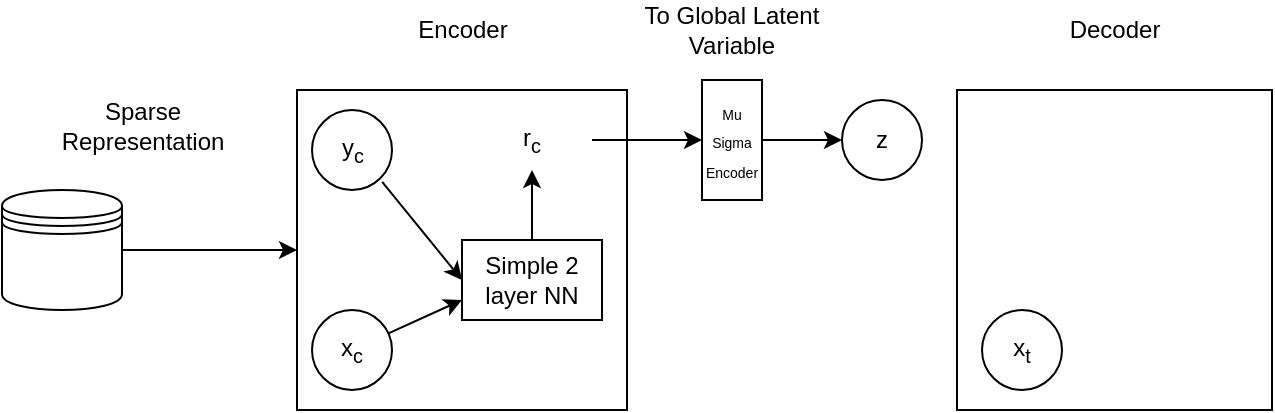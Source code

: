 <mxfile version="24.4.10" type="google">
  <diagram name="Page-1" id="dbtt9XiwAhGjqpSLE_lx">
    <mxGraphModel dx="543" dy="519" grid="1" gridSize="10" guides="1" tooltips="1" connect="1" arrows="1" fold="1" page="1" pageScale="1" pageWidth="850" pageHeight="1100" math="0" shadow="0">
      <root>
        <mxCell id="0" />
        <mxCell id="1" parent="0" />
        <mxCell id="qJrkm-ZspbYMS6G1BwEY-2" value="" style="rounded=0;whiteSpace=wrap;html=1;rotation=-90;" vertex="1" parent="1">
          <mxGeometry x="180" y="202.5" width="160" height="165" as="geometry" />
        </mxCell>
        <mxCell id="qJrkm-ZspbYMS6G1BwEY-3" value="" style="shape=datastore;whiteSpace=wrap;html=1;" vertex="1" parent="1">
          <mxGeometry x="30" y="255" width="60" height="60" as="geometry" />
        </mxCell>
        <mxCell id="qJrkm-ZspbYMS6G1BwEY-5" value="Encoder" style="text;html=1;align=center;verticalAlign=middle;resizable=0;points=[];autosize=1;strokeColor=none;fillColor=none;" vertex="1" parent="1">
          <mxGeometry x="225" y="160" width="70" height="30" as="geometry" />
        </mxCell>
        <mxCell id="qJrkm-ZspbYMS6G1BwEY-7" value="" style="rounded=0;whiteSpace=wrap;html=1;rotation=-90;" vertex="1" parent="1">
          <mxGeometry x="506.25" y="206.25" width="160" height="157.5" as="geometry" />
        </mxCell>
        <mxCell id="qJrkm-ZspbYMS6G1BwEY-8" value="Decoder" style="text;html=1;align=center;verticalAlign=middle;resizable=0;points=[];autosize=1;strokeColor=none;fillColor=none;" vertex="1" parent="1">
          <mxGeometry x="551.25" y="160" width="70" height="30" as="geometry" />
        </mxCell>
        <mxCell id="qJrkm-ZspbYMS6G1BwEY-9" value="" style="endArrow=classic;html=1;rounded=0;exitX=1;exitY=0.5;exitDx=0;exitDy=0;entryX=0.5;entryY=0;entryDx=0;entryDy=0;" edge="1" parent="1" source="qJrkm-ZspbYMS6G1BwEY-3" target="qJrkm-ZspbYMS6G1BwEY-2">
          <mxGeometry width="50" height="50" relative="1" as="geometry">
            <mxPoint x="240" y="410" as="sourcePoint" />
            <mxPoint x="290" y="360" as="targetPoint" />
          </mxGeometry>
        </mxCell>
        <mxCell id="qJrkm-ZspbYMS6G1BwEY-10" value="Sparse&lt;br&gt;Representation" style="text;html=1;align=center;verticalAlign=middle;resizable=0;points=[];autosize=1;strokeColor=none;fillColor=none;" vertex="1" parent="1">
          <mxGeometry x="50" y="202.5" width="100" height="40" as="geometry" />
        </mxCell>
        <mxCell id="qJrkm-ZspbYMS6G1BwEY-11" value="" style="ellipse;whiteSpace=wrap;html=1;aspect=fixed;" vertex="1" parent="1">
          <mxGeometry x="185" y="215" width="40" height="40" as="geometry" />
        </mxCell>
        <mxCell id="qJrkm-ZspbYMS6G1BwEY-12" value="y&lt;sub&gt;c&lt;/sub&gt;" style="text;html=1;align=center;verticalAlign=middle;resizable=0;points=[];autosize=1;strokeColor=none;fillColor=none;" vertex="1" parent="1">
          <mxGeometry x="190" y="220" width="30" height="30" as="geometry" />
        </mxCell>
        <mxCell id="qJrkm-ZspbYMS6G1BwEY-14" value="x&lt;sub&gt;c&lt;/sub&gt;" style="ellipse;whiteSpace=wrap;html=1;aspect=fixed;" vertex="1" parent="1">
          <mxGeometry x="185" y="315" width="40" height="40" as="geometry" />
        </mxCell>
        <mxCell id="qJrkm-ZspbYMS6G1BwEY-21" value="" style="edgeStyle=orthogonalEdgeStyle;rounded=0;orthogonalLoop=1;jettySize=auto;html=1;entryX=0.5;entryY=1;entryDx=0;entryDy=0;" edge="1" parent="1" source="qJrkm-ZspbYMS6G1BwEY-15" target="qJrkm-ZspbYMS6G1BwEY-22">
          <mxGeometry relative="1" as="geometry">
            <mxPoint x="320" y="235" as="targetPoint" />
          </mxGeometry>
        </mxCell>
        <mxCell id="qJrkm-ZspbYMS6G1BwEY-15" value="Simple 2 layer NN" style="rounded=0;whiteSpace=wrap;html=1;rotation=0;" vertex="1" parent="1">
          <mxGeometry x="260" y="280" width="70" height="40" as="geometry" />
        </mxCell>
        <mxCell id="qJrkm-ZspbYMS6G1BwEY-16" value="" style="endArrow=classic;html=1;rounded=0;entryX=0;entryY=0.75;entryDx=0;entryDy=0;" edge="1" parent="1" source="qJrkm-ZspbYMS6G1BwEY-14" target="qJrkm-ZspbYMS6G1BwEY-15">
          <mxGeometry width="50" height="50" relative="1" as="geometry">
            <mxPoint x="220" y="370" as="sourcePoint" />
            <mxPoint x="270" y="320" as="targetPoint" />
          </mxGeometry>
        </mxCell>
        <mxCell id="qJrkm-ZspbYMS6G1BwEY-17" value="" style="endArrow=classic;html=1;rounded=0;exitX=1.003;exitY=1.033;exitDx=0;exitDy=0;exitPerimeter=0;entryX=0;entryY=0.5;entryDx=0;entryDy=0;" edge="1" parent="1" source="qJrkm-ZspbYMS6G1BwEY-12" target="qJrkm-ZspbYMS6G1BwEY-15">
          <mxGeometry width="50" height="50" relative="1" as="geometry">
            <mxPoint x="220" y="370" as="sourcePoint" />
            <mxPoint x="270" y="320" as="targetPoint" />
          </mxGeometry>
        </mxCell>
        <mxCell id="qJrkm-ZspbYMS6G1BwEY-24" value="" style="edgeStyle=orthogonalEdgeStyle;rounded=0;orthogonalLoop=1;jettySize=auto;html=1;" edge="1" parent="1" source="qJrkm-ZspbYMS6G1BwEY-22">
          <mxGeometry relative="1" as="geometry">
            <mxPoint x="380" y="230" as="targetPoint" />
          </mxGeometry>
        </mxCell>
        <mxCell id="qJrkm-ZspbYMS6G1BwEY-22" value="r&lt;sub&gt;c&lt;/sub&gt;" style="text;html=1;align=center;verticalAlign=middle;whiteSpace=wrap;rounded=0;" vertex="1" parent="1">
          <mxGeometry x="265" y="215" width="60" height="30" as="geometry" />
        </mxCell>
        <mxCell id="qJrkm-ZspbYMS6G1BwEY-23" value="z" style="ellipse;whiteSpace=wrap;html=1;" vertex="1" parent="1">
          <mxGeometry x="450" y="210" width="40" height="40" as="geometry" />
        </mxCell>
        <mxCell id="qJrkm-ZspbYMS6G1BwEY-25" value="To Global Latent Variable" style="text;html=1;align=center;verticalAlign=middle;whiteSpace=wrap;rounded=0;" vertex="1" parent="1">
          <mxGeometry x="350" y="160" width="90" height="30" as="geometry" />
        </mxCell>
        <mxCell id="qJrkm-ZspbYMS6G1BwEY-29" value="" style="edgeStyle=orthogonalEdgeStyle;rounded=0;orthogonalLoop=1;jettySize=auto;html=1;" edge="1" parent="1" source="qJrkm-ZspbYMS6G1BwEY-27" target="qJrkm-ZspbYMS6G1BwEY-23">
          <mxGeometry relative="1" as="geometry" />
        </mxCell>
        <mxCell id="qJrkm-ZspbYMS6G1BwEY-27" value="&lt;font style=&quot;font-size: 7px;&quot;&gt;Mu&lt;br&gt;Sigma&lt;br&gt;Encoder&lt;/font&gt;" style="rounded=0;whiteSpace=wrap;html=1;" vertex="1" parent="1">
          <mxGeometry x="380" y="200" width="30" height="60" as="geometry" />
        </mxCell>
        <mxCell id="qJrkm-ZspbYMS6G1BwEY-30" value="x&lt;sub&gt;t&lt;/sub&gt;" style="ellipse;whiteSpace=wrap;html=1;aspect=fixed;" vertex="1" parent="1">
          <mxGeometry x="520" y="315" width="40" height="40" as="geometry" />
        </mxCell>
      </root>
    </mxGraphModel>
  </diagram>
</mxfile>
